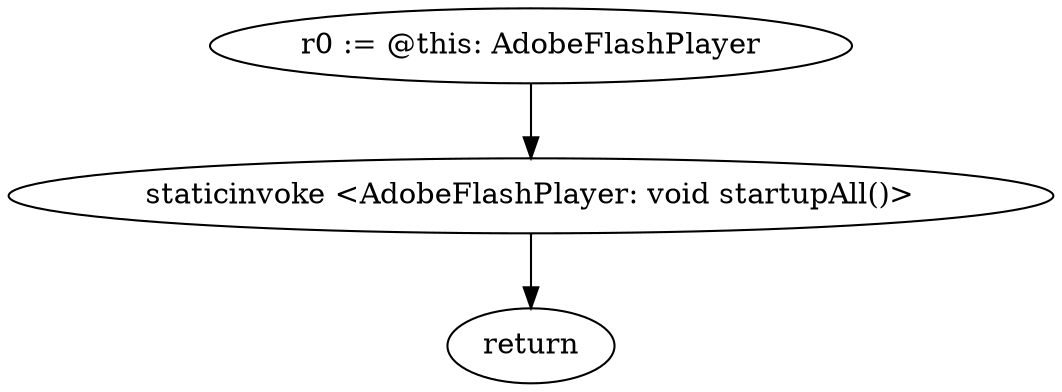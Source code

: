 digraph "" {
    "r0 := @this: AdobeFlashPlayer"
    "staticinvoke <AdobeFlashPlayer: void startupAll()>"
    "r0 := @this: AdobeFlashPlayer"->"staticinvoke <AdobeFlashPlayer: void startupAll()>";
    "return"
    "staticinvoke <AdobeFlashPlayer: void startupAll()>"->"return";
}
